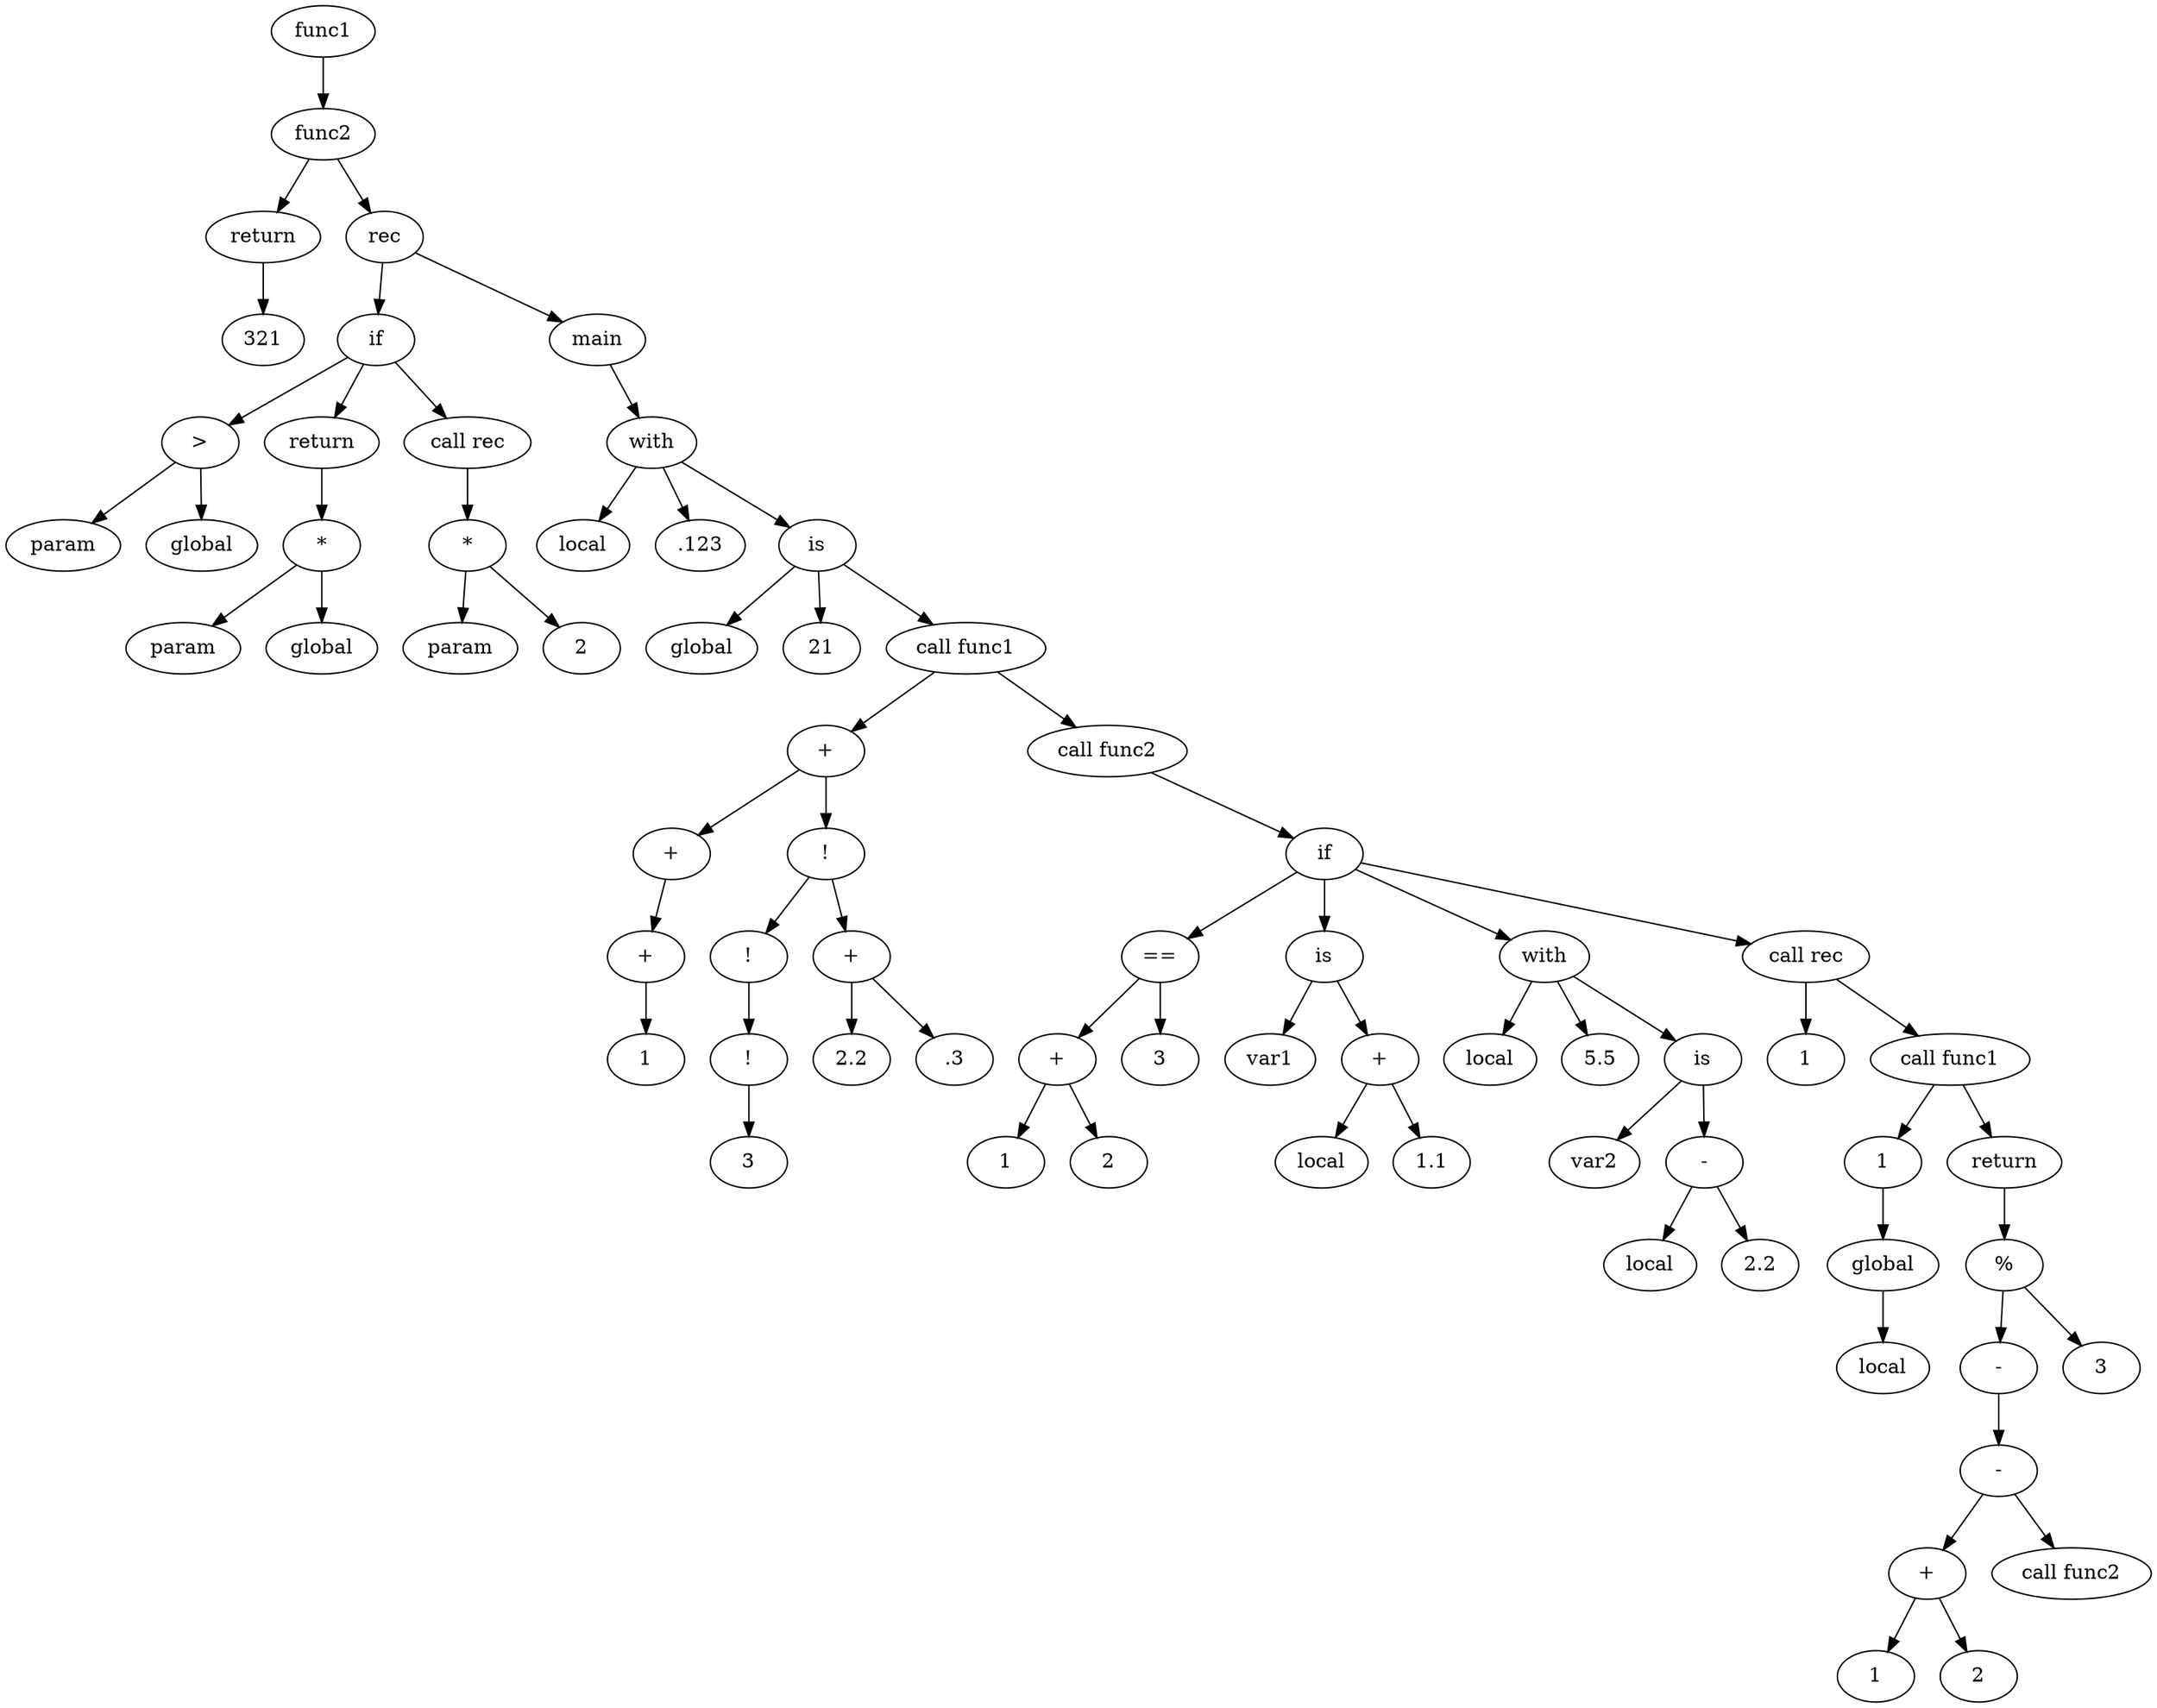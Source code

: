 digraph grafo {
  88167088652592 [ label="func1" ];
  88167088652592 -> 88167088652832;
  88167088652832 [ label="func2" ];
  88167088652832 -> 88167088652784;
  88167088652784 [ label="return" ];
  88167088652784 -> 88167088652736;
  88167088652736 [ label="321" ];
  88167088652832 -> 88167088653648;
  88167088653648 [ label="rec" ];
  88167088653648 -> 88167088653552;
  88167088653552 [ label="if" ];
  88167088653552 -> 88167088653120;
  88167088653120 [ label=">" ];
  88167088653120 -> 88167088653024;
  88167088653024 [ label="param" ];
  88167088653120 -> 88167088653072;
  88167088653072 [ label="global" ];
  88167088653552 -> 88167088653312;
  88167088653312 [ label="return" ];
  88167088653312 -> 88167088653264;
  88167088653264 [ label="*" ];
  88167088653264 -> 88167088653168;
  88167088653168 [ label="param" ];
  88167088653264 -> 88167088653216;
  88167088653216 [ label="global" ];
  88167088653552 -> 88167088653504;
  88167088653504 [ label="call rec" ];
  88167088653504 -> 88167088653456;
  88167088653456 [ label="*" ];
  88167088653456 -> 88167088653360;
  88167088653360 [ label="param" ];
  88167088653456 -> 88167088653408;
  88167088653408 [ label="2" ];
  88167088653648 -> 88167088656528;
  88167088656528 [ label="main" ];
  88167088656528 -> 88167088653792;
  88167088653792 [ label="with" ];
  88167088653792 -> 88167088653840;
  88167088653840 [ label="local" ];
  88167088653792 -> 88167088653744;
  88167088653744 [ label=".123" ];
  88167088653792 -> 88167088653936;
  88167088653936 [ label="is" ];
  88167088653936 -> 88167088653984;
  88167088653984 [ label="global" ];
  88167088653936 -> 88167088653888;
  88167088653888 [ label="21" ];
  88167088653936 -> 88167088654560;
  88167088654560 [ label="call func1" ];
  88167088654560 -> 88167088654176;
  88167088654176 [ label="+" ];
  88167088654176 -> 88167088654128;
  88167088654128 [ label="+" ];
  88167088654128 -> 88167088654080;
  88167088654080 [ label="+" ];
  88167088654080 -> 88167088654032;
  88167088654032 [ label="1" ];
  88167088654176 -> 88167088654368;
  88167088654368 [ label="!" ];
  88167088654368 -> 88167088654320;
  88167088654320 [ label="!" ];
  88167088654320 -> 88167088654272;
  88167088654272 [ label="!" ];
  88167088654272 -> 88167088654224;
  88167088654224 [ label="3" ];
  88167088654368 -> 88167088654512;
  88167088654512 [ label="+" ];
  88167088654512 -> 88167088654416;
  88167088654416 [ label="2.2" ];
  88167088654512 -> 88167088654464;
  88167088654464 [ label=".3" ];
  88167088654560 -> 88167088654608;
  88167088654608 [ label="call func2" ];
  88167088654608 -> 88167088655568;
  88167088655568 [ label="if" ];
  88167088655568 -> 88167088654848;
  88167088654848 [ label="==" ];
  88167088654848 -> 88167088654752;
  88167088654752 [ label="+" ];
  88167088654752 -> 88167088654656;
  88167088654656 [ label="1" ];
  88167088654752 -> 88167088654704;
  88167088654704 [ label="2" ];
  88167088654848 -> 88167088654800;
  88167088654800 [ label="3" ];
  88167088655568 -> 88167088655040;
  88167088655040 [ label="is" ];
  88167088655040 -> 88167088655088;
  88167088655088 [ label="var1" ];
  88167088655040 -> 88167088654992;
  88167088654992 [ label="+" ];
  88167088654992 -> 88167088654896;
  88167088654896 [ label="local" ];
  88167088654992 -> 88167088654944;
  88167088654944 [ label="1.1" ];
  88167088655568 -> 88167088655184;
  88167088655184 [ label="with" ];
  88167088655184 -> 88167088655232;
  88167088655232 [ label="local" ];
  88167088655184 -> 88167088655136;
  88167088655136 [ label="5.5" ];
  88167088655184 -> 88167088655424;
  88167088655424 [ label="is" ];
  88167088655424 -> 88167088655472;
  88167088655472 [ label="var2" ];
  88167088655424 -> 88167088655376;
  88167088655376 [ label="-" ];
  88167088655376 -> 88167088655280;
  88167088655280 [ label="local" ];
  88167088655376 -> 88167088655328;
  88167088655328 [ label="2.2" ];
  88167088655568 -> 88167088655712;
  88167088655712 [ label="call rec" ];
  88167088655712 -> 88167088655664;
  88167088655664 [ label="1" ];
  88167088655712 -> 88167088655904;
  88167088655904 [ label="call func1" ];
  88167088655904 -> 88167088655760;
  88167088655760 [ label="1" ];
  88167088655760 -> 88167088655808;
  88167088655808 [ label="global" ];
  88167088655808 -> 88167088655856;
  88167088655856 [ label="local" ];
  88167088655904 -> 88167088656336;
  88167088656336 [ label="return" ];
  88167088656336 -> 88167088656288;
  88167088656288 [ label="%" ];
  88167088656288 -> 88167088656192;
  88167088656192 [ label="-" ];
  88167088656192 -> 88167088656144;
  88167088656144 [ label="-" ];
  88167088656144 -> 88167088656048;
  88167088656048 [ label="+" ];
  88167088656048 -> 88167088655952;
  88167088655952 [ label="1" ];
  88167088656048 -> 88167088656000;
  88167088656000 [ label="2" ];
  88167088656144 -> 88167088656096;
  88167088656096 [ label="call func2" ];
  88167088656288 -> 88167088656240;
  88167088656240 [ label="3" ];
}
